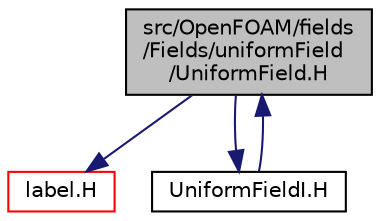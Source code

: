 digraph "src/OpenFOAM/fields/Fields/uniformField/UniformField.H"
{
  bgcolor="transparent";
  edge [fontname="Helvetica",fontsize="10",labelfontname="Helvetica",labelfontsize="10"];
  node [fontname="Helvetica",fontsize="10",shape=record];
  Node1 [label="src/OpenFOAM/fields\l/Fields/uniformField\l/UniformField.H",height=0.2,width=0.4,color="black", fillcolor="grey75", style="filled" fontcolor="black"];
  Node1 -> Node2 [color="midnightblue",fontsize="10",style="solid",fontname="Helvetica"];
  Node2 [label="label.H",height=0.2,width=0.4,color="red",URL="$label_8H.html"];
  Node1 -> Node3 [color="midnightblue",fontsize="10",style="solid",fontname="Helvetica"];
  Node3 [label="UniformFieldI.H",height=0.2,width=0.4,color="black",URL="$UniformFieldI_8H.html"];
  Node3 -> Node1 [color="midnightblue",fontsize="10",style="solid",fontname="Helvetica"];
}
